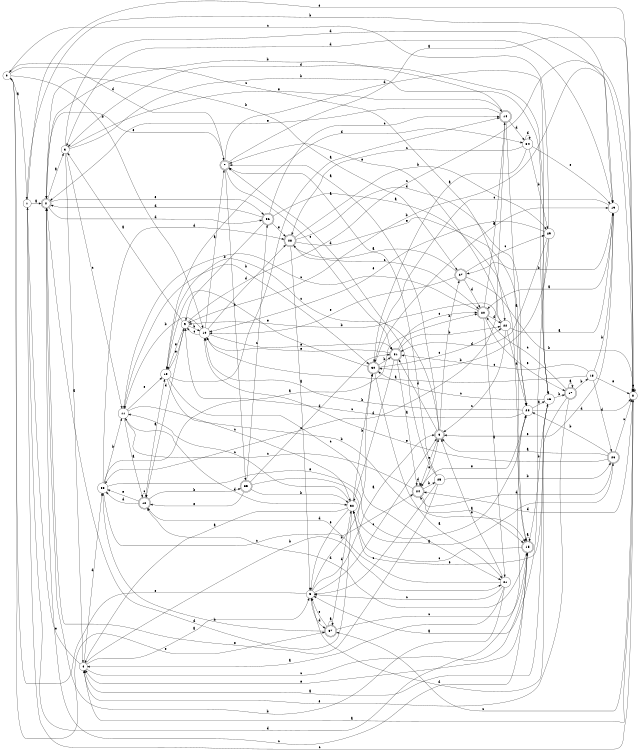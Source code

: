 digraph n31_4 {
__start0 [label="" shape="none"];

rankdir=LR;
size="8,5";

s0 [style="filled", color="black", fillcolor="white" shape="circle", label="0"];
s1 [style="filled", color="black", fillcolor="white" shape="circle", label="1"];
s2 [style="rounded,filled", color="black", fillcolor="white" shape="doublecircle", label="2"];
s3 [style="filled", color="black", fillcolor="white" shape="circle", label="3"];
s4 [style="filled", color="black", fillcolor="white" shape="circle", label="4"];
s5 [style="filled", color="black", fillcolor="white" shape="circle", label="5"];
s6 [style="rounded,filled", color="black", fillcolor="white" shape="doublecircle", label="6"];
s7 [style="rounded,filled", color="black", fillcolor="white" shape="doublecircle", label="7"];
s8 [style="filled", color="black", fillcolor="white" shape="circle", label="8"];
s9 [style="filled", color="black", fillcolor="white" shape="circle", label="9"];
s10 [style="filled", color="black", fillcolor="white" shape="circle", label="10"];
s11 [style="filled", color="black", fillcolor="white" shape="circle", label="11"];
s12 [style="rounded,filled", color="black", fillcolor="white" shape="doublecircle", label="12"];
s13 [style="filled", color="black", fillcolor="white" shape="circle", label="13"];
s14 [style="rounded,filled", color="black", fillcolor="white" shape="doublecircle", label="14"];
s15 [style="rounded,filled", color="black", fillcolor="white" shape="doublecircle", label="15"];
s16 [style="filled", color="black", fillcolor="white" shape="circle", label="16"];
s17 [style="rounded,filled", color="black", fillcolor="white" shape="doublecircle", label="17"];
s18 [style="filled", color="black", fillcolor="white" shape="circle", label="18"];
s19 [style="filled", color="black", fillcolor="white" shape="circle", label="19"];
s20 [style="rounded,filled", color="black", fillcolor="white" shape="doublecircle", label="20"];
s21 [style="filled", color="black", fillcolor="white" shape="circle", label="21"];
s22 [style="filled", color="black", fillcolor="white" shape="circle", label="22"];
s23 [style="filled", color="black", fillcolor="white" shape="circle", label="23"];
s24 [style="rounded,filled", color="black", fillcolor="white" shape="doublecircle", label="24"];
s25 [style="filled", color="black", fillcolor="white" shape="circle", label="25"];
s26 [style="rounded,filled", color="black", fillcolor="white" shape="doublecircle", label="26"];
s27 [style="rounded,filled", color="black", fillcolor="white" shape="doublecircle", label="27"];
s28 [style="rounded,filled", color="black", fillcolor="white" shape="doublecircle", label="28"];
s29 [style="filled", color="black", fillcolor="white" shape="circle", label="29"];
s30 [style="rounded,filled", color="black", fillcolor="white" shape="doublecircle", label="30"];
s31 [style="rounded,filled", color="black", fillcolor="white" shape="doublecircle", label="31"];
s32 [style="filled", color="black", fillcolor="white" shape="circle", label="32"];
s33 [style="filled", color="black", fillcolor="white" shape="circle", label="33"];
s34 [style="filled", color="black", fillcolor="white" shape="circle", label="34"];
s35 [style="rounded,filled", color="black", fillcolor="white" shape="doublecircle", label="35"];
s36 [style="rounded,filled", color="black", fillcolor="white" shape="doublecircle", label="36"];
s37 [style="rounded,filled", color="black", fillcolor="white" shape="doublecircle", label="37"];
s0 -> s1 [label="a"];
s0 -> s10 [label="b"];
s0 -> s22 [label="c"];
s0 -> s7 [label="d"];
s0 -> s37 [label="e"];
s1 -> s2 [label="a"];
s1 -> s19 [label="b"];
s1 -> s8 [label="c"];
s1 -> s23 [label="d"];
s1 -> s8 [label="e"];
s2 -> s3 [label="a"];
s2 -> s27 [label="b"];
s2 -> s15 [label="c"];
s2 -> s36 [label="d"];
s2 -> s36 [label="e"];
s3 -> s4 [label="a"];
s3 -> s16 [label="b"];
s3 -> s11 [label="c"];
s3 -> s19 [label="d"];
s3 -> s14 [label="e"];
s4 -> s5 [label="a"];
s4 -> s21 [label="b"];
s4 -> s15 [label="c"];
s4 -> s33 [label="d"];
s4 -> s1 [label="e"];
s5 -> s6 [label="a"];
s5 -> s30 [label="b"];
s5 -> s6 [label="c"];
s5 -> s37 [label="d"];
s5 -> s0 [label="e"];
s6 -> s7 [label="a"];
s6 -> s27 [label="b"];
s6 -> s13 [label="c"];
s6 -> s31 [label="d"];
s6 -> s24 [label="e"];
s7 -> s8 [label="a"];
s7 -> s35 [label="b"];
s7 -> s31 [label="c"];
s7 -> s16 [label="d"];
s7 -> s2 [label="e"];
s8 -> s4 [label="a"];
s8 -> s9 [label="b"];
s8 -> s37 [label="c"];
s8 -> s24 [label="d"];
s8 -> s8 [label="e"];
s9 -> s3 [label="a"];
s9 -> s10 [label="b"];
s9 -> s8 [label="c"];
s9 -> s12 [label="d"];
s9 -> s13 [label="e"];
s10 -> s7 [label="a"];
s10 -> s11 [label="b"];
s10 -> s9 [label="c"];
s10 -> s28 [label="d"];
s10 -> s31 [label="e"];
s11 -> s12 [label="a"];
s11 -> s30 [label="b"];
s11 -> s32 [label="c"];
s11 -> s32 [label="d"];
s11 -> s13 [label="e"];
s12 -> s13 [label="a"];
s12 -> s35 [label="b"];
s12 -> s12 [label="c"];
s12 -> s33 [label="d"];
s12 -> s33 [label="e"];
s13 -> s14 [label="a"];
s13 -> s15 [label="b"];
s13 -> s21 [label="c"];
s13 -> s34 [label="d"];
s13 -> s9 [label="e"];
s14 -> s15 [label="a"];
s14 -> s2 [label="b"];
s14 -> s33 [label="c"];
s14 -> s34 [label="d"];
s14 -> s2 [label="e"];
s15 -> s15 [label="a"];
s15 -> s16 [label="b"];
s15 -> s32 [label="c"];
s15 -> s12 [label="d"];
s15 -> s4 [label="e"];
s16 -> s4 [label="a"];
s16 -> s17 [label="b"];
s16 -> s30 [label="c"];
s16 -> s3 [label="d"];
s16 -> s32 [label="e"];
s17 -> s17 [label="a"];
s17 -> s18 [label="b"];
s17 -> s20 [label="c"];
s17 -> s5 [label="d"];
s17 -> s4 [label="e"];
s18 -> s10 [label="a"];
s18 -> s19 [label="b"];
s18 -> s31 [label="c"];
s18 -> s26 [label="d"];
s18 -> s8 [label="e"];
s19 -> s20 [label="a"];
s19 -> s27 [label="b"];
s19 -> s30 [label="c"];
s19 -> s3 [label="d"];
s19 -> s6 [label="e"];
s20 -> s21 [label="a"];
s20 -> s14 [label="b"];
s20 -> s11 [label="c"];
s20 -> s22 [label="d"];
s20 -> s17 [label="e"];
s21 -> s4 [label="a"];
s21 -> s2 [label="b"];
s21 -> s5 [label="c"];
s21 -> s12 [label="d"];
s21 -> s6 [label="e"];
s22 -> s19 [label="a"];
s22 -> s9 [label="b"];
s22 -> s6 [label="c"];
s22 -> s23 [label="d"];
s22 -> s7 [label="e"];
s23 -> s16 [label="a"];
s23 -> s10 [label="b"];
s23 -> s9 [label="c"];
s23 -> s8 [label="d"];
s23 -> s24 [label="e"];
s24 -> s15 [label="a"];
s24 -> s25 [label="b"];
s24 -> s11 [label="c"];
s24 -> s24 [label="d"];
s24 -> s6 [label="e"];
s25 -> s7 [label="a"];
s25 -> s26 [label="b"];
s25 -> s5 [label="c"];
s25 -> s7 [label="d"];
s25 -> s2 [label="e"];
s26 -> s6 [label="a"];
s26 -> s23 [label="b"];
s26 -> s8 [label="c"];
s26 -> s24 [label="d"];
s26 -> s10 [label="e"];
s27 -> s28 [label="a"];
s27 -> s8 [label="b"];
s27 -> s29 [label="c"];
s27 -> s20 [label="d"];
s27 -> s10 [label="e"];
s28 -> s5 [label="a"];
s28 -> s29 [label="b"];
s28 -> s20 [label="c"];
s28 -> s23 [label="d"];
s28 -> s23 [label="e"];
s29 -> s5 [label="a"];
s29 -> s30 [label="b"];
s29 -> s0 [label="c"];
s29 -> s31 [label="d"];
s29 -> s10 [label="e"];
s30 -> s21 [label="a"];
s30 -> s31 [label="b"];
s30 -> s22 [label="c"];
s30 -> s19 [label="d"];
s30 -> s13 [label="e"];
s31 -> s24 [label="a"];
s31 -> s22 [label="b"];
s31 -> s20 [label="c"];
s31 -> s32 [label="d"];
s31 -> s10 [label="e"];
s32 -> s4 [label="a"];
s32 -> s30 [label="b"];
s32 -> s11 [label="c"];
s32 -> s2 [label="d"];
s32 -> s5 [label="e"];
s33 -> s20 [label="a"];
s33 -> s11 [label="b"];
s33 -> s24 [label="c"];
s33 -> s28 [label="d"];
s33 -> s23 [label="e"];
s34 -> s30 [label="a"];
s34 -> s29 [label="b"];
s34 -> s28 [label="c"];
s34 -> s34 [label="d"];
s34 -> s19 [label="e"];
s35 -> s26 [label="a"];
s35 -> s32 [label="b"];
s35 -> s36 [label="c"];
s35 -> s31 [label="d"];
s35 -> s12 [label="e"];
s36 -> s15 [label="a"];
s36 -> s9 [label="b"];
s36 -> s14 [label="c"];
s36 -> s2 [label="d"];
s36 -> s28 [label="e"];
s37 -> s37 [label="a"];
s37 -> s33 [label="b"];
s37 -> s15 [label="c"];
s37 -> s32 [label="d"];
s37 -> s5 [label="e"];

}